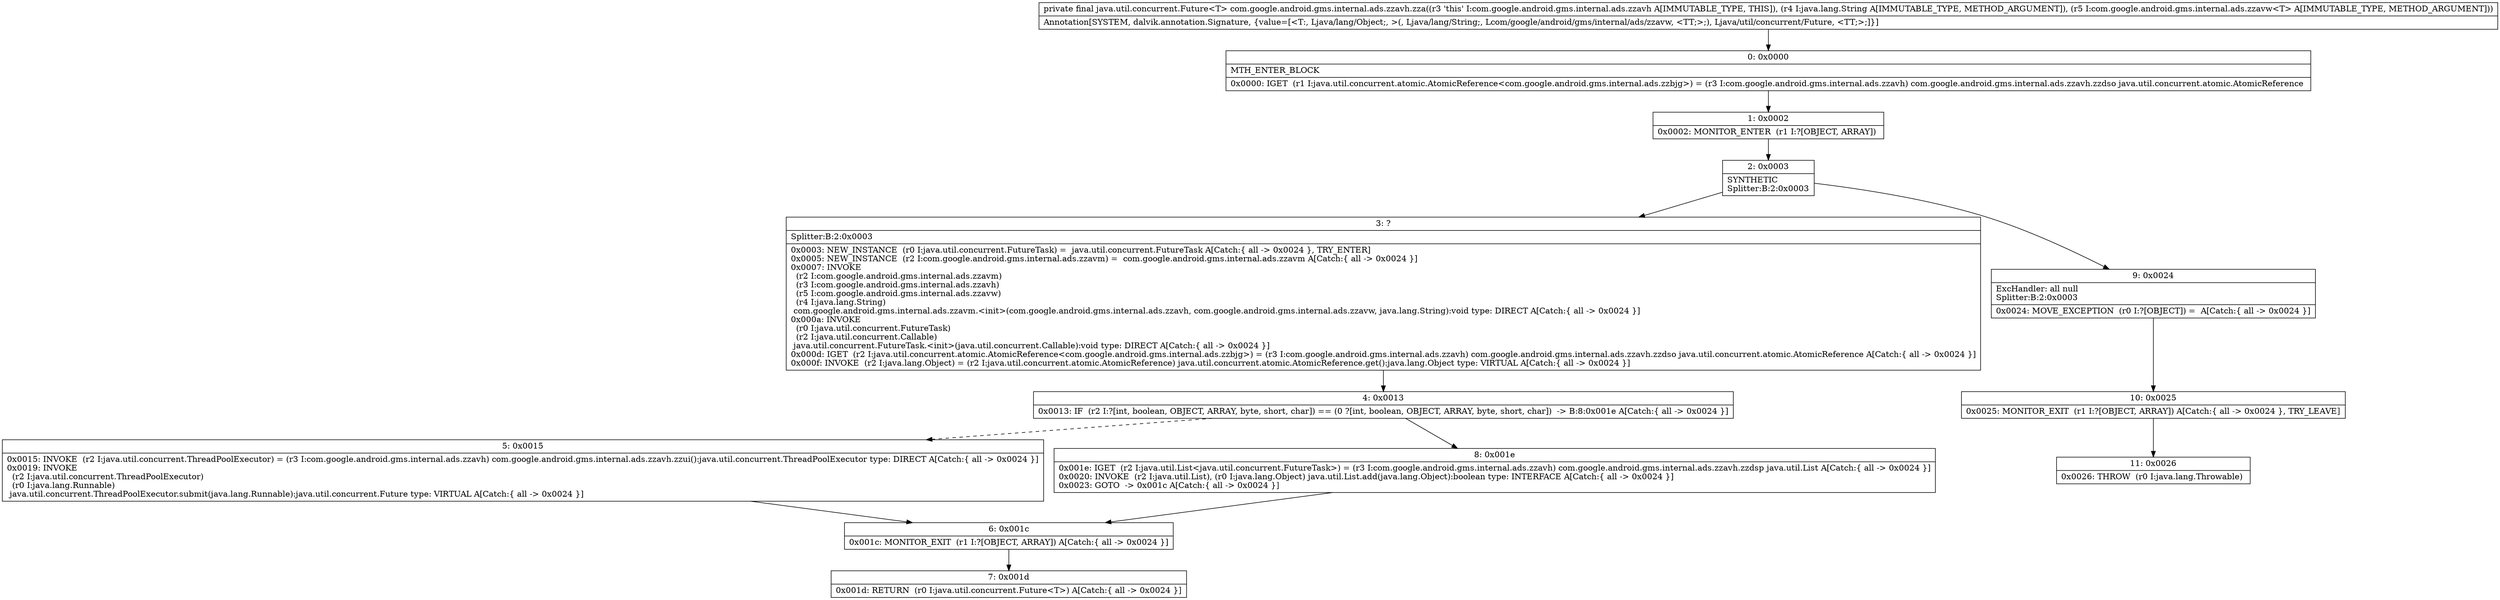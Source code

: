 digraph "CFG forcom.google.android.gms.internal.ads.zzavh.zza(Ljava\/lang\/String;Lcom\/google\/android\/gms\/internal\/ads\/zzavw;)Ljava\/util\/concurrent\/Future;" {
Node_0 [shape=record,label="{0\:\ 0x0000|MTH_ENTER_BLOCK\l|0x0000: IGET  (r1 I:java.util.concurrent.atomic.AtomicReference\<com.google.android.gms.internal.ads.zzbjg\>) = (r3 I:com.google.android.gms.internal.ads.zzavh) com.google.android.gms.internal.ads.zzavh.zzdso java.util.concurrent.atomic.AtomicReference \l}"];
Node_1 [shape=record,label="{1\:\ 0x0002|0x0002: MONITOR_ENTER  (r1 I:?[OBJECT, ARRAY]) \l}"];
Node_2 [shape=record,label="{2\:\ 0x0003|SYNTHETIC\lSplitter:B:2:0x0003\l}"];
Node_3 [shape=record,label="{3\:\ ?|Splitter:B:2:0x0003\l|0x0003: NEW_INSTANCE  (r0 I:java.util.concurrent.FutureTask) =  java.util.concurrent.FutureTask A[Catch:\{ all \-\> 0x0024 \}, TRY_ENTER]\l0x0005: NEW_INSTANCE  (r2 I:com.google.android.gms.internal.ads.zzavm) =  com.google.android.gms.internal.ads.zzavm A[Catch:\{ all \-\> 0x0024 \}]\l0x0007: INVOKE  \l  (r2 I:com.google.android.gms.internal.ads.zzavm)\l  (r3 I:com.google.android.gms.internal.ads.zzavh)\l  (r5 I:com.google.android.gms.internal.ads.zzavw)\l  (r4 I:java.lang.String)\l com.google.android.gms.internal.ads.zzavm.\<init\>(com.google.android.gms.internal.ads.zzavh, com.google.android.gms.internal.ads.zzavw, java.lang.String):void type: DIRECT A[Catch:\{ all \-\> 0x0024 \}]\l0x000a: INVOKE  \l  (r0 I:java.util.concurrent.FutureTask)\l  (r2 I:java.util.concurrent.Callable)\l java.util.concurrent.FutureTask.\<init\>(java.util.concurrent.Callable):void type: DIRECT A[Catch:\{ all \-\> 0x0024 \}]\l0x000d: IGET  (r2 I:java.util.concurrent.atomic.AtomicReference\<com.google.android.gms.internal.ads.zzbjg\>) = (r3 I:com.google.android.gms.internal.ads.zzavh) com.google.android.gms.internal.ads.zzavh.zzdso java.util.concurrent.atomic.AtomicReference A[Catch:\{ all \-\> 0x0024 \}]\l0x000f: INVOKE  (r2 I:java.lang.Object) = (r2 I:java.util.concurrent.atomic.AtomicReference) java.util.concurrent.atomic.AtomicReference.get():java.lang.Object type: VIRTUAL A[Catch:\{ all \-\> 0x0024 \}]\l}"];
Node_4 [shape=record,label="{4\:\ 0x0013|0x0013: IF  (r2 I:?[int, boolean, OBJECT, ARRAY, byte, short, char]) == (0 ?[int, boolean, OBJECT, ARRAY, byte, short, char])  \-\> B:8:0x001e A[Catch:\{ all \-\> 0x0024 \}]\l}"];
Node_5 [shape=record,label="{5\:\ 0x0015|0x0015: INVOKE  (r2 I:java.util.concurrent.ThreadPoolExecutor) = (r3 I:com.google.android.gms.internal.ads.zzavh) com.google.android.gms.internal.ads.zzavh.zzui():java.util.concurrent.ThreadPoolExecutor type: DIRECT A[Catch:\{ all \-\> 0x0024 \}]\l0x0019: INVOKE  \l  (r2 I:java.util.concurrent.ThreadPoolExecutor)\l  (r0 I:java.lang.Runnable)\l java.util.concurrent.ThreadPoolExecutor.submit(java.lang.Runnable):java.util.concurrent.Future type: VIRTUAL A[Catch:\{ all \-\> 0x0024 \}]\l}"];
Node_6 [shape=record,label="{6\:\ 0x001c|0x001c: MONITOR_EXIT  (r1 I:?[OBJECT, ARRAY]) A[Catch:\{ all \-\> 0x0024 \}]\l}"];
Node_7 [shape=record,label="{7\:\ 0x001d|0x001d: RETURN  (r0 I:java.util.concurrent.Future\<T\>) A[Catch:\{ all \-\> 0x0024 \}]\l}"];
Node_8 [shape=record,label="{8\:\ 0x001e|0x001e: IGET  (r2 I:java.util.List\<java.util.concurrent.FutureTask\>) = (r3 I:com.google.android.gms.internal.ads.zzavh) com.google.android.gms.internal.ads.zzavh.zzdsp java.util.List A[Catch:\{ all \-\> 0x0024 \}]\l0x0020: INVOKE  (r2 I:java.util.List), (r0 I:java.lang.Object) java.util.List.add(java.lang.Object):boolean type: INTERFACE A[Catch:\{ all \-\> 0x0024 \}]\l0x0023: GOTO  \-\> 0x001c A[Catch:\{ all \-\> 0x0024 \}]\l}"];
Node_9 [shape=record,label="{9\:\ 0x0024|ExcHandler: all null\lSplitter:B:2:0x0003\l|0x0024: MOVE_EXCEPTION  (r0 I:?[OBJECT]) =  A[Catch:\{ all \-\> 0x0024 \}]\l}"];
Node_10 [shape=record,label="{10\:\ 0x0025|0x0025: MONITOR_EXIT  (r1 I:?[OBJECT, ARRAY]) A[Catch:\{ all \-\> 0x0024 \}, TRY_LEAVE]\l}"];
Node_11 [shape=record,label="{11\:\ 0x0026|0x0026: THROW  (r0 I:java.lang.Throwable) \l}"];
MethodNode[shape=record,label="{private final java.util.concurrent.Future\<T\> com.google.android.gms.internal.ads.zzavh.zza((r3 'this' I:com.google.android.gms.internal.ads.zzavh A[IMMUTABLE_TYPE, THIS]), (r4 I:java.lang.String A[IMMUTABLE_TYPE, METHOD_ARGUMENT]), (r5 I:com.google.android.gms.internal.ads.zzavw\<T\> A[IMMUTABLE_TYPE, METHOD_ARGUMENT]))  | Annotation[SYSTEM, dalvik.annotation.Signature, \{value=[\<T:, Ljava\/lang\/Object;, \>(, Ljava\/lang\/String;, Lcom\/google\/android\/gms\/internal\/ads\/zzavw, \<TT;\>;), Ljava\/util\/concurrent\/Future, \<TT;\>;]\}]\l}"];
MethodNode -> Node_0;
Node_0 -> Node_1;
Node_1 -> Node_2;
Node_2 -> Node_3;
Node_2 -> Node_9;
Node_3 -> Node_4;
Node_4 -> Node_5[style=dashed];
Node_4 -> Node_8;
Node_5 -> Node_6;
Node_6 -> Node_7;
Node_8 -> Node_6;
Node_9 -> Node_10;
Node_10 -> Node_11;
}

